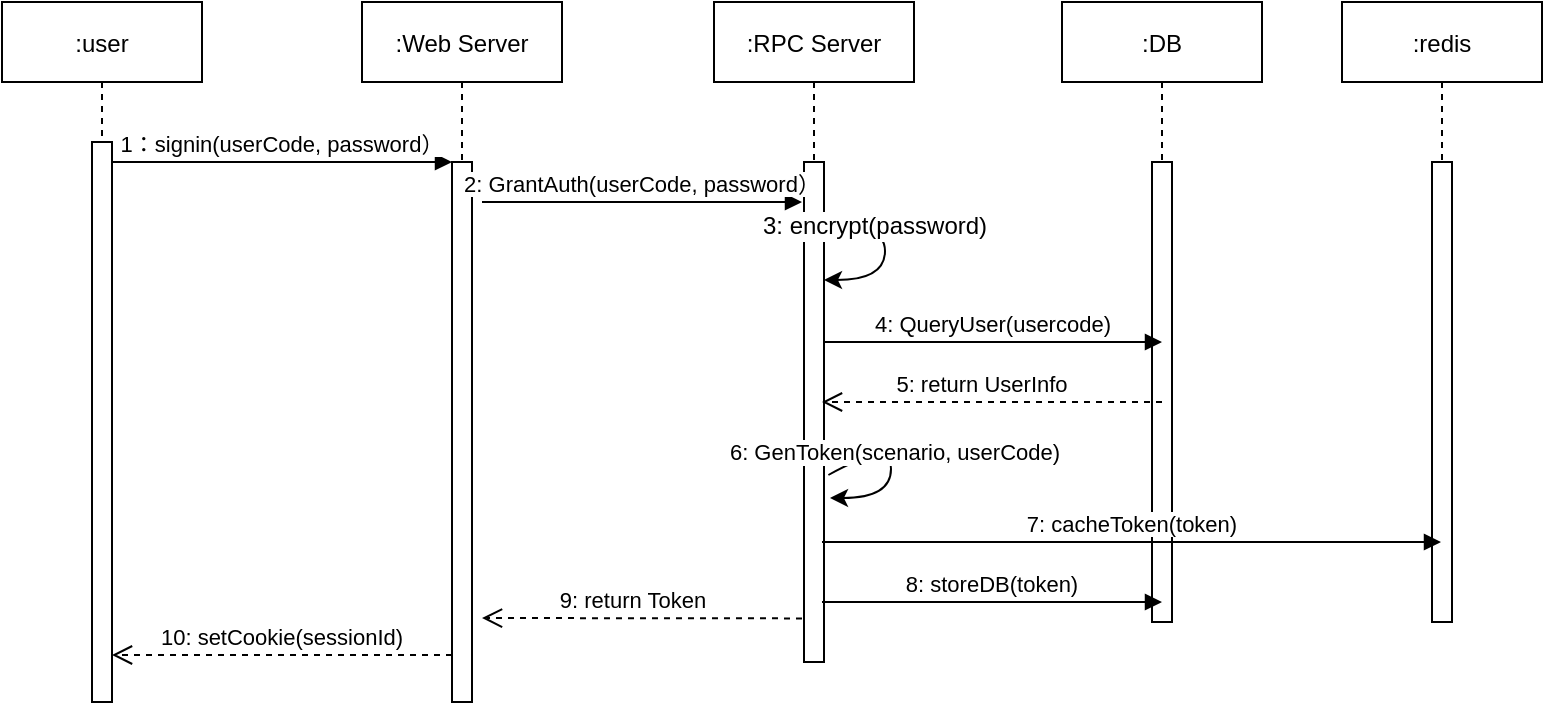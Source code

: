 <mxfile version="14.9.3" type="github">
  <diagram id="kgpKYQtTHZ0yAKxKKP6v" name="Page-1">
    <mxGraphModel dx="1298" dy="716" grid="1" gridSize="10" guides="1" tooltips="1" connect="1" arrows="1" fold="1" page="1" pageScale="1" pageWidth="850" pageHeight="1100" math="0" shadow="0">
      <root>
        <mxCell id="0" />
        <mxCell id="1" parent="0" />
        <mxCell id="3nuBFxr9cyL0pnOWT2aG-1" value=":user" style="shape=umlLifeline;perimeter=lifelinePerimeter;container=1;collapsible=0;recursiveResize=0;rounded=0;shadow=0;strokeWidth=1;" parent="1" vertex="1">
          <mxGeometry x="120" y="80" width="100" height="350" as="geometry" />
        </mxCell>
        <mxCell id="3nuBFxr9cyL0pnOWT2aG-2" value="" style="points=[];perimeter=orthogonalPerimeter;rounded=0;shadow=0;strokeWidth=1;" parent="3nuBFxr9cyL0pnOWT2aG-1" vertex="1">
          <mxGeometry x="45" y="70" width="10" height="280" as="geometry" />
        </mxCell>
        <mxCell id="3nuBFxr9cyL0pnOWT2aG-5" value=":Web Server" style="shape=umlLifeline;perimeter=lifelinePerimeter;container=1;collapsible=0;recursiveResize=0;rounded=0;shadow=0;strokeWidth=1;" parent="1" vertex="1">
          <mxGeometry x="300" y="80" width="100" height="350" as="geometry" />
        </mxCell>
        <mxCell id="3nuBFxr9cyL0pnOWT2aG-6" value="" style="points=[];perimeter=orthogonalPerimeter;rounded=0;shadow=0;strokeWidth=1;" parent="3nuBFxr9cyL0pnOWT2aG-5" vertex="1">
          <mxGeometry x="45" y="80" width="10" height="270" as="geometry" />
        </mxCell>
        <mxCell id="3nuBFxr9cyL0pnOWT2aG-7" value="10: setCookie(sessionId)" style="verticalAlign=bottom;endArrow=open;dashed=1;endSize=8;exitX=0;exitY=0.95;shadow=0;strokeWidth=1;" parent="1" edge="1">
          <mxGeometry relative="1" as="geometry">
            <mxPoint x="175" y="406.5" as="targetPoint" />
            <mxPoint x="345" y="406.5" as="sourcePoint" />
          </mxGeometry>
        </mxCell>
        <mxCell id="3nuBFxr9cyL0pnOWT2aG-8" value="1：signin(userCode, password）" style="verticalAlign=bottom;endArrow=block;entryX=0;entryY=0;shadow=0;strokeWidth=1;" parent="1" source="3nuBFxr9cyL0pnOWT2aG-2" target="3nuBFxr9cyL0pnOWT2aG-6" edge="1">
          <mxGeometry relative="1" as="geometry">
            <mxPoint x="275" y="160" as="sourcePoint" />
          </mxGeometry>
        </mxCell>
        <mxCell id="V7MjmrgKZiQ4tTCcyf8E-1" value=":RPC Server" style="shape=umlLifeline;perimeter=lifelinePerimeter;container=1;collapsible=0;recursiveResize=0;rounded=0;shadow=0;strokeWidth=1;" parent="1" vertex="1">
          <mxGeometry x="476" y="80" width="100" height="330" as="geometry" />
        </mxCell>
        <mxCell id="V7MjmrgKZiQ4tTCcyf8E-2" value="" style="points=[];perimeter=orthogonalPerimeter;rounded=0;shadow=0;strokeWidth=1;" parent="V7MjmrgKZiQ4tTCcyf8E-1" vertex="1">
          <mxGeometry x="45" y="80" width="10" height="250" as="geometry" />
        </mxCell>
        <mxCell id="V7MjmrgKZiQ4tTCcyf8E-7" value="" style="curved=1;endArrow=classic;html=1;" parent="1" source="V7MjmrgKZiQ4tTCcyf8E-2" edge="1">
          <mxGeometry width="50" height="50" relative="1" as="geometry">
            <mxPoint x="538.5" y="190.04" as="sourcePoint" />
            <mxPoint x="531" y="219" as="targetPoint" />
            <Array as="points">
              <mxPoint x="561.5" y="190" />
              <mxPoint x="561.5" y="219" />
            </Array>
          </mxGeometry>
        </mxCell>
        <mxCell id="V7MjmrgKZiQ4tTCcyf8E-8" value="&lt;font style=&quot;font-size: 12px&quot;&gt;3: encrypt(password)&lt;/font&gt;" style="edgeLabel;html=1;align=center;verticalAlign=middle;resizable=0;points=[];" parent="V7MjmrgKZiQ4tTCcyf8E-7" vertex="1" connectable="0">
          <mxGeometry x="-0.273" y="-6" relative="1" as="geometry">
            <mxPoint as="offset" />
          </mxGeometry>
        </mxCell>
        <mxCell id="V7MjmrgKZiQ4tTCcyf8E-9" value="2: GrantAuth(userCode, password）" style="verticalAlign=bottom;endArrow=block;shadow=0;strokeWidth=1;" parent="1" edge="1">
          <mxGeometry relative="1" as="geometry">
            <mxPoint x="360" y="180.0" as="sourcePoint" />
            <mxPoint x="520" y="180" as="targetPoint" />
            <mxPoint as="offset" />
          </mxGeometry>
        </mxCell>
        <mxCell id="V7MjmrgKZiQ4tTCcyf8E-10" value=":DB" style="shape=umlLifeline;perimeter=lifelinePerimeter;container=1;collapsible=0;recursiveResize=0;rounded=0;shadow=0;strokeWidth=1;" parent="1" vertex="1">
          <mxGeometry x="650" y="80" width="100" height="310" as="geometry" />
        </mxCell>
        <mxCell id="V7MjmrgKZiQ4tTCcyf8E-11" value="" style="points=[];perimeter=orthogonalPerimeter;rounded=0;shadow=0;strokeWidth=1;" parent="V7MjmrgKZiQ4tTCcyf8E-10" vertex="1">
          <mxGeometry x="45" y="80" width="10" height="230" as="geometry" />
        </mxCell>
        <mxCell id="V7MjmrgKZiQ4tTCcyf8E-12" value="4: QueryUser(usercode)" style="verticalAlign=bottom;endArrow=block;shadow=0;strokeWidth=1;" parent="1" source="V7MjmrgKZiQ4tTCcyf8E-2" edge="1">
          <mxGeometry relative="1" as="geometry">
            <mxPoint x="540" y="250.0" as="sourcePoint" />
            <mxPoint x="700" y="250" as="targetPoint" />
            <mxPoint as="offset" />
          </mxGeometry>
        </mxCell>
        <mxCell id="V7MjmrgKZiQ4tTCcyf8E-13" value="5: return UserInfo" style="verticalAlign=bottom;endArrow=open;dashed=1;endSize=8;exitX=0;exitY=0.95;shadow=0;strokeWidth=1;" parent="1" edge="1">
          <mxGeometry x="0.059" relative="1" as="geometry">
            <mxPoint x="530" y="280.0" as="targetPoint" />
            <mxPoint x="700" y="280.0" as="sourcePoint" />
            <mxPoint as="offset" />
          </mxGeometry>
        </mxCell>
        <mxCell id="V7MjmrgKZiQ4tTCcyf8E-14" value="" style="curved=1;endArrow=classic;html=1;exitX=1.22;exitY=0.626;exitDx=0;exitDy=0;exitPerimeter=0;" parent="1" source="V7MjmrgKZiQ4tTCcyf8E-2" edge="1">
          <mxGeometry width="50" height="50" relative="1" as="geometry">
            <mxPoint x="541.5" y="299.04" as="sourcePoint" />
            <mxPoint x="534" y="328" as="targetPoint" />
            <Array as="points">
              <mxPoint x="564.5" y="299" />
              <mxPoint x="564.5" y="328" />
            </Array>
          </mxGeometry>
        </mxCell>
        <mxCell id="V7MjmrgKZiQ4tTCcyf8E-15" value="6: GenToken(scenario, userCode)" style="edgeLabel;html=1;align=center;verticalAlign=middle;resizable=0;points=[];" parent="V7MjmrgKZiQ4tTCcyf8E-14" vertex="1" connectable="0">
          <mxGeometry x="-0.273" y="-6" relative="1" as="geometry">
            <mxPoint as="offset" />
          </mxGeometry>
        </mxCell>
        <mxCell id="V7MjmrgKZiQ4tTCcyf8E-16" value=":redis" style="shape=umlLifeline;perimeter=lifelinePerimeter;container=1;collapsible=0;recursiveResize=0;rounded=0;shadow=0;strokeWidth=1;" parent="1" vertex="1">
          <mxGeometry x="790" y="80" width="100" height="310" as="geometry" />
        </mxCell>
        <mxCell id="V7MjmrgKZiQ4tTCcyf8E-17" value="" style="points=[];perimeter=orthogonalPerimeter;rounded=0;shadow=0;strokeWidth=1;" parent="V7MjmrgKZiQ4tTCcyf8E-16" vertex="1">
          <mxGeometry x="45" y="80" width="10" height="230" as="geometry" />
        </mxCell>
        <mxCell id="V7MjmrgKZiQ4tTCcyf8E-18" value="7: cacheToken(token)" style="verticalAlign=bottom;endArrow=block;shadow=0;strokeWidth=1;" parent="1" target="V7MjmrgKZiQ4tTCcyf8E-16" edge="1">
          <mxGeometry relative="1" as="geometry">
            <mxPoint x="530" y="350" as="sourcePoint" />
            <mxPoint x="699" y="350" as="targetPoint" />
            <mxPoint as="offset" />
          </mxGeometry>
        </mxCell>
        <mxCell id="V7MjmrgKZiQ4tTCcyf8E-19" value="9: return Token" style="verticalAlign=bottom;endArrow=open;dashed=1;endSize=8;exitX=0;exitY=0.95;shadow=0;strokeWidth=1;" parent="1" edge="1">
          <mxGeometry x="0.059" relative="1" as="geometry">
            <mxPoint x="360" y="388" as="targetPoint" />
            <mxPoint x="520" y="388.2" as="sourcePoint" />
            <mxPoint as="offset" />
          </mxGeometry>
        </mxCell>
        <mxCell id="wK4RGcu2I4QXdZMASz9J-1" value="8: storeDB(token)" style="verticalAlign=bottom;endArrow=block;shadow=0;strokeWidth=1;" edge="1" parent="1">
          <mxGeometry relative="1" as="geometry">
            <mxPoint x="530" y="380" as="sourcePoint" />
            <mxPoint x="700" y="380" as="targetPoint" />
            <mxPoint as="offset" />
          </mxGeometry>
        </mxCell>
      </root>
    </mxGraphModel>
  </diagram>
</mxfile>
